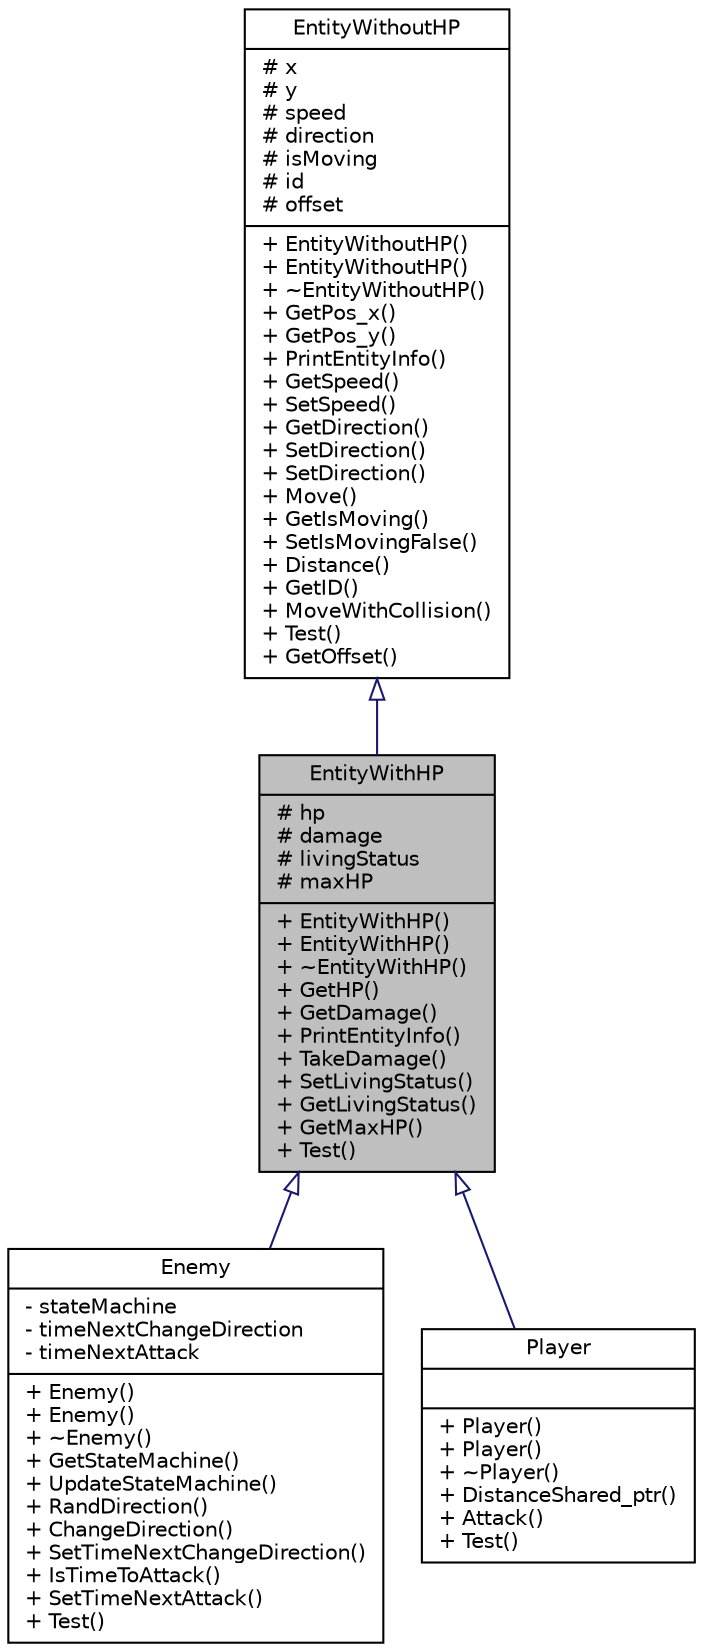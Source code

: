 digraph "EntityWithHP"
{
 // LATEX_PDF_SIZE
  bgcolor="transparent";
  edge [fontname="Helvetica",fontsize="10",labelfontname="Helvetica",labelfontsize="10"];
  node [fontname="Helvetica",fontsize="10",shape=record];
  Node1 [label="{EntityWithHP\n|# hp\l# damage\l# livingStatus\l# maxHP\l|+ EntityWithHP()\l+ EntityWithHP()\l+ ~EntityWithHP()\l+ GetHP()\l+ GetDamage()\l+ PrintEntityInfo()\l+ TakeDamage()\l+ SetLivingStatus()\l+ GetLivingStatus()\l+ GetMaxHP()\l+ Test()\l}",height=0.2,width=0.4,color="black", fillcolor="grey75", style="filled", fontcolor="black",tooltip="Classe représentant une entité qui peut infliger/subir des dégats et se déplacer."];
  Node2 -> Node1 [dir="back",color="midnightblue",fontsize="10",style="solid",arrowtail="onormal",fontname="Helvetica"];
  Node2 [label="{EntityWithoutHP\n|# x\l# y\l# speed\l# direction\l# isMoving\l# id\l# offset\l|+ EntityWithoutHP()\l+ EntityWithoutHP()\l+ ~EntityWithoutHP()\l+ GetPos_x()\l+ GetPos_y()\l+ PrintEntityInfo()\l+ GetSpeed()\l+ SetSpeed()\l+ GetDirection()\l+ SetDirection()\l+ SetDirection()\l+ Move()\l+ GetIsMoving()\l+ SetIsMovingFalse()\l+ Distance()\l+ GetID()\l+ MoveWithCollision()\l+ Test()\l+ GetOffset()\l}",height=0.2,width=0.4,color="black",URL="$classEntityWithoutHP.html",tooltip="Classe représentant une entité immobile et immortel."];
  Node1 -> Node3 [dir="back",color="midnightblue",fontsize="10",style="solid",arrowtail="onormal",fontname="Helvetica"];
  Node3 [label="{Enemy\n|- stateMachine\l- timeNextChangeDirection\l- timeNextAttack\l|+ Enemy()\l+ Enemy()\l+ ~Enemy()\l+ GetStateMachine()\l+ UpdateStateMachine()\l+ RandDirection()\l+ ChangeDirection()\l+ SetTimeNextChangeDirection()\l+ IsTimeToAttack()\l+ SetTimeNextAttack()\l+ Test()\l}",height=0.2,width=0.4,color="black",URL="$classEnemy.html",tooltip="Classe représentant un ennemi qui peut infliger/subir des dégats et se déplacer."];
  Node1 -> Node4 [dir="back",color="midnightblue",fontsize="10",style="solid",arrowtail="onormal",fontname="Helvetica"];
  Node4 [label="{Player\n||+ Player()\l+ Player()\l+ ~Player()\l+ DistanceShared_ptr()\l+ Attack()\l+ Test()\l}",height=0.2,width=0.4,color="black",URL="$classPlayer.html",tooltip="Classe représentant un joueur qui peut infliger/subir des dégats et se déplacer."];
}
